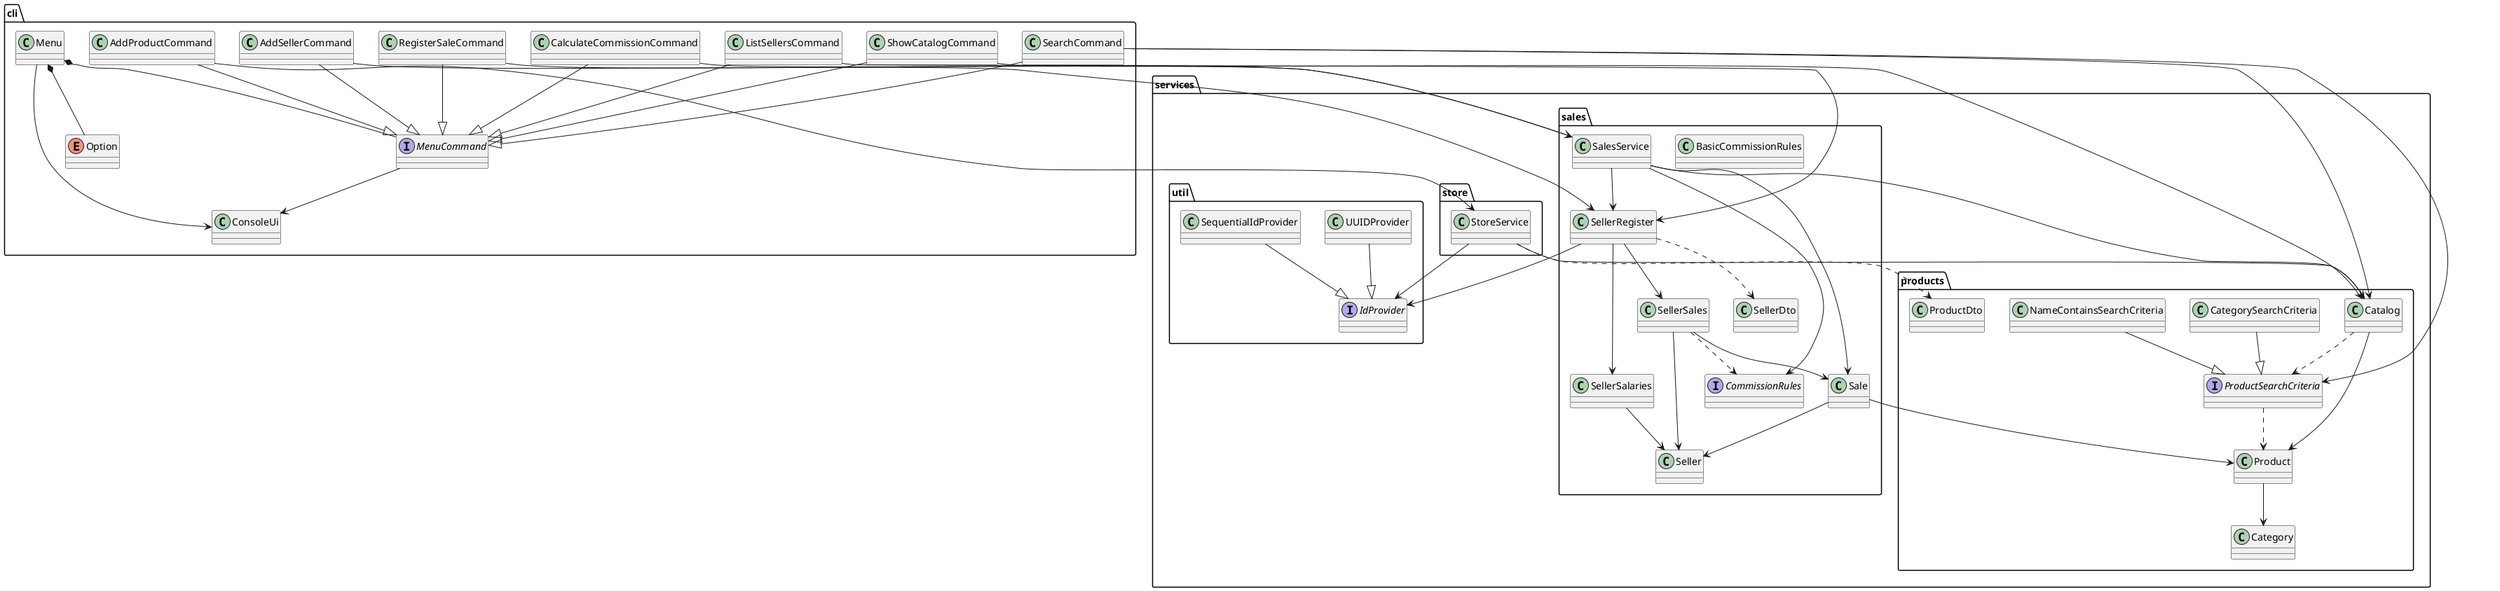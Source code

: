 @startuml

package cli {
top to bottom direction
class Menu
interface MenuCommand
enum Option
class AddProductCommand
class AddSellerCommand
class CalculateCommissionCommand
class ListSellersCommand
class RegisterSaleCommand
class ShowCatalogCommand
class SearchCommand
class ConsoleUi


}
package services {
package products {
class Catalog
class Category
class CategorySearchCriteria
class NameContainsSearchCriteria
class Product
interface ProductSearchCriteria
class ProductDto

}

package sales {
class BasicCommissionRules
interface CommissionRules
class Sale
class Seller
class SellerDto
class SellerRegister
class SellerSalaries
class SellerSales
class SalesService
}

package util {
interface IdProvider
class UUIDProvider
class SequentialIdProvider
}

package store {
class StoreService
}
}

Catalog --> Product
Catalog ..> ProductSearchCriteria
CategorySearchCriteria --|> ProductSearchCriteria
NameContainsSearchCriteria --|> ProductSearchCriteria
Product --> Category
ProductSearchCriteria ..> Product
StoreService --> Catalog
StoreService --> IdProvider
StoreService ..> ProductDto


Sale --> Product
Sale --> Seller
SalesService --> CommissionRules
SellerRegister --> IdProvider
SellerRegister --> SellerSalaries
SellerRegister --> SellerSales
SalesService --> Catalog
SellerRegister ..> SellerDto
SalesService --> SellerRegister
SalesService --> Sale


SellerSalaries --> Seller
SellerSales --> Seller
SellerSales --> Sale
SellerSales ..> CommissionRules

UUIDProvider --|> IdProvider
SequentialIdProvider --|> IdProvider

AddProductCommand --|> MenuCommand
AddSellerCommand --|> MenuCommand
CalculateCommissionCommand --|> MenuCommand
ListSellersCommand --|> MenuCommand
RegisterSaleCommand --|> MenuCommand
ShowCatalogCommand --|> MenuCommand
SearchCommand --|> MenuCommand

AddProductCommand --> StoreService
AddSellerCommand --> SellerRegister
CalculateCommissionCommand --> SalesService
ListSellersCommand --> SellerRegister
RegisterSaleCommand --> SalesService
SearchCommand --> Catalog
SearchCommand --> ProductSearchCriteria
ShowCatalogCommand --> Catalog

MenuCommand --> ConsoleUi

Menu *-- MenuCommand
Menu *-- Option
Menu --> ConsoleUi
@enduml